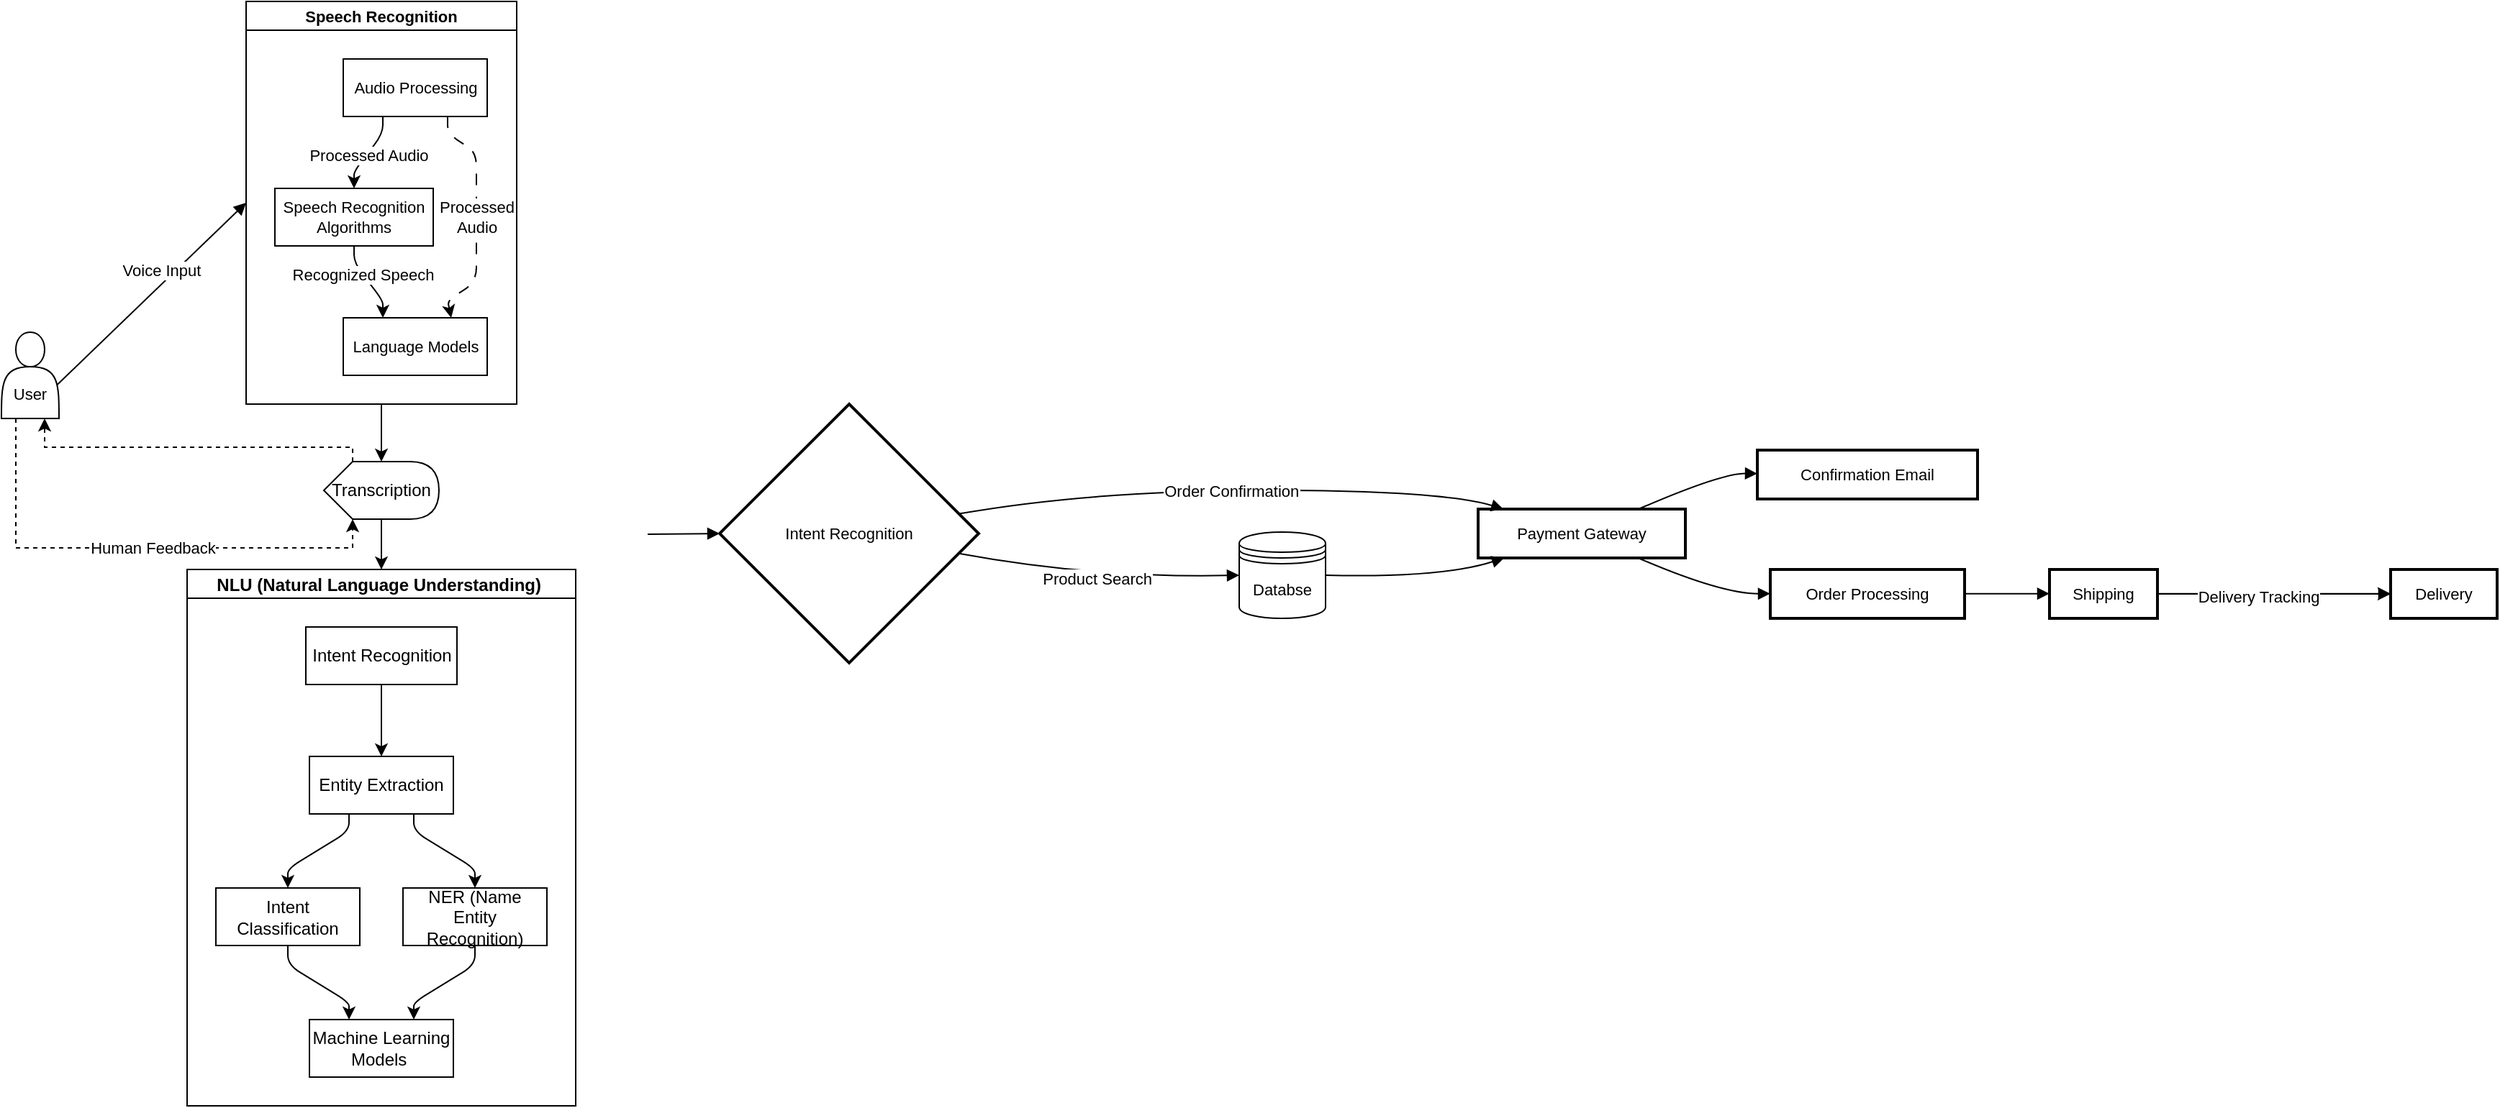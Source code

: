 <mxfile version="23.1.6" type="github">
  <diagram name="Draft 1" id="ZrdwXDP2YWiD1Us1WPxH">
    <mxGraphModel dx="1645" dy="1600" grid="1" gridSize="10" guides="1" tooltips="1" connect="1" arrows="1" fold="1" page="1" pageScale="1" pageWidth="850" pageHeight="1100" math="0" shadow="0">
      <root>
        <mxCell id="0" />
        <mxCell id="1" parent="0" />
        <mxCell id="4" value="Intent Recognition" style="rhombus;strokeWidth=2;whiteSpace=wrap;fontSize=11;" parent="1" vertex="1">
          <mxGeometry x="289" width="180" height="180" as="geometry" />
        </mxCell>
        <mxCell id="6" value="Payment Gateway" style="whiteSpace=wrap;strokeWidth=2;fontSize=11;" parent="1" vertex="1">
          <mxGeometry x="816" y="73" width="144" height="34" as="geometry" />
        </mxCell>
        <mxCell id="7" value="Confirmation Email" style="whiteSpace=wrap;strokeWidth=2;fontSize=11;" parent="1" vertex="1">
          <mxGeometry x="1010" y="32" width="153" height="34" as="geometry" />
        </mxCell>
        <mxCell id="8" value="Order Processing" style="whiteSpace=wrap;strokeWidth=2;fontSize=11;" parent="1" vertex="1">
          <mxGeometry x="1019" y="115" width="135" height="34" as="geometry" />
        </mxCell>
        <mxCell id="pCvcvCtToUKpEbA1IYFl-45" value="" style="edgeStyle=orthogonalEdgeStyle;rounded=0;orthogonalLoop=1;jettySize=auto;html=1;" edge="1" parent="1" source="9" target="10">
          <mxGeometry relative="1" as="geometry" />
        </mxCell>
        <mxCell id="9" value="Shipping" style="whiteSpace=wrap;strokeWidth=2;fontSize=11;" parent="1" vertex="1">
          <mxGeometry x="1213" y="115" width="75" height="34" as="geometry" />
        </mxCell>
        <mxCell id="10" value="Delivery" style="whiteSpace=wrap;strokeWidth=2;fontSize=11;" parent="1" vertex="1">
          <mxGeometry x="1450" y="115" width="74" height="34" as="geometry" />
        </mxCell>
        <mxCell id="11" value="" style="curved=1;startArrow=none;endArrow=block;exitX=0.75;exitY=0.75;exitDx=0;exitDy=0;exitPerimeter=0;fontSize=11;entryX=0;entryY=0.5;entryDx=0;entryDy=0;" parent="1" source="M5u9frMeLvFPCN_YoxES-26" target="M5u9frMeLvFPCN_YoxES-38" edge="1">
          <mxGeometry relative="1" as="geometry">
            <Array as="points" />
            <mxPoint x="-53" y="90.07" as="sourcePoint" />
            <mxPoint x="28" y="-220" as="targetPoint" />
          </mxGeometry>
        </mxCell>
        <mxCell id="M5u9frMeLvFPCN_YoxES-27" value="Voice Input" style="edgeLabel;html=1;align=center;verticalAlign=middle;resizable=0;points=[];fontSize=11;" vertex="1" connectable="0" parent="11">
          <mxGeometry x="0.3" y="4" relative="1" as="geometry">
            <mxPoint x="-8" y="2" as="offset" />
          </mxGeometry>
        </mxCell>
        <mxCell id="12" value="" style="curved=1;startArrow=none;endArrow=block;exitX=1.0;exitY=0.502;entryX=0.0;entryY=0.5;fontSize=11;" parent="1" target="4" edge="1">
          <mxGeometry relative="1" as="geometry">
            <Array as="points" />
            <mxPoint x="239" y="90.455" as="sourcePoint" />
          </mxGeometry>
        </mxCell>
        <mxCell id="13" value="Product Search" style="curved=1;startArrow=none;endArrow=block;exitX=1.001;exitY=0.591;entryX=0;entryY=0.5;entryDx=0;entryDy=0;fontSize=11;" parent="1" source="4" target="M5u9frMeLvFPCN_YoxES-25" edge="1">
          <mxGeometry relative="1" as="geometry">
            <Array as="points">
              <mxPoint x="548" y="121" />
            </Array>
            <mxPoint x="660" y="120" as="targetPoint" />
          </mxGeometry>
        </mxCell>
        <mxCell id="14" value="Order Confirmation" style="curved=1;startArrow=none;endArrow=block;exitX=1.001;exitY=0.41;entryX=0.129;entryY=0.009;fontSize=11;" parent="1" source="4" target="6" edge="1">
          <mxGeometry relative="1" as="geometry">
            <Array as="points">
              <mxPoint x="548" y="60" />
              <mxPoint x="791" y="60" />
            </Array>
          </mxGeometry>
        </mxCell>
        <mxCell id="15" value="" style="curved=1;startArrow=none;endArrow=block;exitX=1;exitY=0.5;entryX=0.129;entryY=0.995;exitDx=0;exitDy=0;fontSize=11;" parent="1" source="M5u9frMeLvFPCN_YoxES-25" target="6" edge="1">
          <mxGeometry relative="1" as="geometry">
            <Array as="points">
              <mxPoint x="791" y="121" />
            </Array>
            <mxPoint x="720" y="120" as="sourcePoint" />
          </mxGeometry>
        </mxCell>
        <mxCell id="16" value="" style="curved=1;startArrow=none;endArrow=block;exitX=0.769;exitY=0.009;entryX=-0.001;entryY=0.48;fontSize=11;" parent="1" source="6" target="7" edge="1">
          <mxGeometry relative="1" as="geometry">
            <Array as="points">
              <mxPoint x="985" y="48" />
            </Array>
          </mxGeometry>
        </mxCell>
        <mxCell id="17" value="" style="curved=1;startArrow=none;endArrow=block;exitX=0.769;exitY=0.995;entryX=-0.001;entryY=0.495;fontSize=11;" parent="1" source="6" target="8" edge="1">
          <mxGeometry relative="1" as="geometry">
            <Array as="points">
              <mxPoint x="985" y="132" />
            </Array>
          </mxGeometry>
        </mxCell>
        <mxCell id="18" value="" style="curved=1;startArrow=none;endArrow=block;exitX=0.996;exitY=0.495;entryX=-0.004;entryY=0.495;fontSize=11;" parent="1" source="8" target="9" edge="1">
          <mxGeometry relative="1" as="geometry">
            <Array as="points" />
          </mxGeometry>
        </mxCell>
        <mxCell id="19" value="" style="curved=1;startArrow=none;endArrow=block;exitX=0.998;exitY=0.495;entryX=-0.002;entryY=0.495;fontSize=11;" parent="1" source="9" target="10" edge="1">
          <mxGeometry relative="1" as="geometry">
            <Array as="points" />
          </mxGeometry>
        </mxCell>
        <mxCell id="pCvcvCtToUKpEbA1IYFl-46" value="Delivery Tracking" style="edgeLabel;html=1;align=center;verticalAlign=middle;resizable=0;points=[];" vertex="1" connectable="0" parent="19">
          <mxGeometry x="-0.137" y="-2" relative="1" as="geometry">
            <mxPoint as="offset" />
          </mxGeometry>
        </mxCell>
        <mxCell id="M5u9frMeLvFPCN_YoxES-25" value="Databse" style="shape=datastore;whiteSpace=wrap;html=1;fontSize=11;" vertex="1" parent="1">
          <mxGeometry x="650" y="89" width="60" height="60" as="geometry" />
        </mxCell>
        <mxCell id="M5u9frMeLvFPCN_YoxES-26" value="&lt;br style=&quot;font-size: 11px;&quot;&gt;&lt;br style=&quot;font-size: 11px;&quot;&gt;User" style="shape=actor;whiteSpace=wrap;html=1;fontSize=11;" vertex="1" parent="1">
          <mxGeometry x="-210" y="-50" width="40" height="60" as="geometry" />
        </mxCell>
        <mxCell id="pCvcvCtToUKpEbA1IYFl-48" style="edgeStyle=orthogonalEdgeStyle;rounded=0;orthogonalLoop=1;jettySize=auto;html=1;exitX=0.5;exitY=1;exitDx=0;exitDy=0;" edge="1" parent="1" source="M5u9frMeLvFPCN_YoxES-38" target="pCvcvCtToUKpEbA1IYFl-30">
          <mxGeometry relative="1" as="geometry" />
        </mxCell>
        <mxCell id="M5u9frMeLvFPCN_YoxES-38" value="Speech Recognition" style="swimlane;startSize=20;horizontal=1;childLayout=flowLayout;flowOrientation=north;resizable=1;interRankCellSpacing=50;containerType=tree;fontSize=11;rotation=0;rounded=0;direction=east;movable=1;rotatable=1;deletable=1;editable=1;locked=0;connectable=1;autosize=1;" vertex="1" parent="1">
          <mxGeometry x="-40" y="-280" width="188" height="280" as="geometry">
            <mxRectangle x="-40" y="-280" width="270" height="60" as="alternateBounds" />
          </mxGeometry>
        </mxCell>
        <mxCell id="M5u9frMeLvFPCN_YoxES-39" value="Audio Processing" style="whiteSpace=wrap;html=1;fontSize=11;" vertex="1" parent="M5u9frMeLvFPCN_YoxES-38">
          <mxGeometry x="67.5" y="40" width="100" height="40" as="geometry" />
        </mxCell>
        <mxCell id="M5u9frMeLvFPCN_YoxES-40" value="&lt;font style=&quot;font-size: 11px;&quot;&gt;Speech Recognition Algorithms&lt;/font&gt;" style="whiteSpace=wrap;html=1;fontSize=11;" vertex="1" parent="M5u9frMeLvFPCN_YoxES-38">
          <mxGeometry x="20" y="130" width="110" height="40" as="geometry" />
        </mxCell>
        <mxCell id="M5u9frMeLvFPCN_YoxES-41" value="" style="html=1;rounded=1;curved=0;sourcePerimeterSpacing=0;targetPerimeterSpacing=0;startSize=6;endSize=6;noEdgeStyle=1;orthogonal=1;fontSize=11;" edge="1" parent="M5u9frMeLvFPCN_YoxES-38" source="M5u9frMeLvFPCN_YoxES-39" target="M5u9frMeLvFPCN_YoxES-40">
          <mxGeometry relative="1" as="geometry">
            <Array as="points">
              <mxPoint x="95" y="92" />
              <mxPoint x="75" y="118" />
            </Array>
          </mxGeometry>
        </mxCell>
        <mxCell id="M5u9frMeLvFPCN_YoxES-51" value="Processed Audio" style="edgeLabel;html=1;align=center;verticalAlign=middle;resizable=0;points=[];fontSize=11;" vertex="1" connectable="0" parent="M5u9frMeLvFPCN_YoxES-41">
          <mxGeometry x="0.057" y="1" relative="1" as="geometry">
            <mxPoint as="offset" />
          </mxGeometry>
        </mxCell>
        <mxCell id="M5u9frMeLvFPCN_YoxES-43" value="" style="html=1;rounded=1;curved=0;sourcePerimeterSpacing=0;targetPerimeterSpacing=0;startSize=6;endSize=6;noEdgeStyle=1;orthogonal=1;fontSize=11;dashed=1;dashPattern=8 8;entryX=0.75;entryY=0;entryDx=0;entryDy=0;" edge="1" parent="M5u9frMeLvFPCN_YoxES-38" source="M5u9frMeLvFPCN_YoxES-39" target="M5u9frMeLvFPCN_YoxES-44">
          <mxGeometry relative="1" as="geometry">
            <Array as="points">
              <mxPoint x="140" y="92" />
              <mxPoint x="160" y="105" />
              <mxPoint x="160" y="195" />
              <mxPoint x="140" y="208" />
            </Array>
          </mxGeometry>
        </mxCell>
        <mxCell id="M5u9frMeLvFPCN_YoxES-49" value="Processed &lt;br style=&quot;font-size: 11px;&quot;&gt;Audio" style="edgeLabel;html=1;align=center;verticalAlign=middle;resizable=0;points=[];fontSize=11;" vertex="1" connectable="0" parent="M5u9frMeLvFPCN_YoxES-43">
          <mxGeometry x="-0.058" y="-4" relative="1" as="geometry">
            <mxPoint x="4" y="4" as="offset" />
          </mxGeometry>
        </mxCell>
        <mxCell id="M5u9frMeLvFPCN_YoxES-44" value="Language Models" style="whiteSpace=wrap;html=1;fontSize=11;" vertex="1" parent="M5u9frMeLvFPCN_YoxES-38">
          <mxGeometry x="67.5" y="220" width="100" height="40" as="geometry" />
        </mxCell>
        <mxCell id="M5u9frMeLvFPCN_YoxES-45" value="" style="html=1;rounded=1;curved=0;sourcePerimeterSpacing=0;targetPerimeterSpacing=0;startSize=6;endSize=6;noEdgeStyle=1;orthogonal=1;fontSize=11;" edge="1" parent="M5u9frMeLvFPCN_YoxES-38" source="M5u9frMeLvFPCN_YoxES-40" target="M5u9frMeLvFPCN_YoxES-44">
          <mxGeometry relative="1" as="geometry">
            <Array as="points">
              <mxPoint x="75" y="182" />
              <mxPoint x="95" y="208" />
            </Array>
          </mxGeometry>
        </mxCell>
        <mxCell id="pCvcvCtToUKpEbA1IYFl-24" value="Recognized Speech" style="edgeLabel;html=1;align=center;verticalAlign=middle;resizable=0;points=[];fontSize=11;" vertex="1" connectable="0" parent="M5u9frMeLvFPCN_YoxES-45">
          <mxGeometry x="-0.242" relative="1" as="geometry">
            <mxPoint as="offset" />
          </mxGeometry>
        </mxCell>
        <mxCell id="pCvcvCtToUKpEbA1IYFl-49" style="edgeStyle=orthogonalEdgeStyle;rounded=0;orthogonalLoop=1;jettySize=auto;html=1;exitX=0;exitY=0;exitDx=40;exitDy=40;exitPerimeter=0;entryX=0.5;entryY=0;entryDx=0;entryDy=0;" edge="1" parent="1" source="pCvcvCtToUKpEbA1IYFl-30" target="pCvcvCtToUKpEbA1IYFl-31">
          <mxGeometry relative="1" as="geometry" />
        </mxCell>
        <mxCell id="pCvcvCtToUKpEbA1IYFl-50" style="edgeStyle=orthogonalEdgeStyle;rounded=0;orthogonalLoop=1;jettySize=auto;html=1;exitX=0;exitY=0;exitDx=20;exitDy=0;exitPerimeter=0;entryX=0.75;entryY=1;entryDx=0;entryDy=0;dashed=1;" edge="1" parent="1" source="pCvcvCtToUKpEbA1IYFl-30" target="M5u9frMeLvFPCN_YoxES-26">
          <mxGeometry relative="1" as="geometry">
            <Array as="points">
              <mxPoint x="34" y="30" />
              <mxPoint x="-180" y="30" />
            </Array>
          </mxGeometry>
        </mxCell>
        <mxCell id="pCvcvCtToUKpEbA1IYFl-30" value="Transcription" style="shape=display;whiteSpace=wrap;html=1;" vertex="1" parent="1">
          <mxGeometry x="14" y="40" width="80" height="40" as="geometry" />
        </mxCell>
        <mxCell id="pCvcvCtToUKpEbA1IYFl-31" value="NLU (Natural Language Understanding) " style="swimlane;startSize=20;horizontal=1;childLayout=flowLayout;flowOrientation=north;resizable=1;interRankCellSpacing=50;containerType=tree;fontSize=12;autosize=1;" vertex="1" parent="1">
          <mxGeometry x="-81" y="115" width="270" height="373" as="geometry">
            <mxRectangle x="-60" y="115" width="270" height="30" as="alternateBounds" />
          </mxGeometry>
        </mxCell>
        <mxCell id="pCvcvCtToUKpEbA1IYFl-32" value="Entity Extraction" style="whiteSpace=wrap;html=1;" vertex="1" parent="pCvcvCtToUKpEbA1IYFl-31">
          <mxGeometry x="85" y="130" width="100" height="40" as="geometry" />
        </mxCell>
        <mxCell id="pCvcvCtToUKpEbA1IYFl-33" value="Intent Classification" style="whiteSpace=wrap;html=1;" vertex="1" parent="pCvcvCtToUKpEbA1IYFl-31">
          <mxGeometry x="20" y="221.5" width="100" height="40" as="geometry" />
        </mxCell>
        <mxCell id="pCvcvCtToUKpEbA1IYFl-34" value="" style="html=1;rounded=1;curved=0;sourcePerimeterSpacing=0;targetPerimeterSpacing=0;startSize=6;endSize=6;noEdgeStyle=1;orthogonal=1;" edge="1" parent="pCvcvCtToUKpEbA1IYFl-31" source="pCvcvCtToUKpEbA1IYFl-32" target="pCvcvCtToUKpEbA1IYFl-33">
          <mxGeometry relative="1" as="geometry">
            <Array as="points">
              <mxPoint x="112.5" y="182" />
              <mxPoint x="70" y="208.0" />
            </Array>
          </mxGeometry>
        </mxCell>
        <mxCell id="pCvcvCtToUKpEbA1IYFl-35" value="NER (Name Entity Recognition)" style="whiteSpace=wrap;html=1;" vertex="1" parent="pCvcvCtToUKpEbA1IYFl-31">
          <mxGeometry x="150" y="221.5" width="100" height="40" as="geometry" />
        </mxCell>
        <mxCell id="pCvcvCtToUKpEbA1IYFl-36" value="" style="html=1;rounded=1;curved=0;sourcePerimeterSpacing=0;targetPerimeterSpacing=0;startSize=6;endSize=6;noEdgeStyle=1;orthogonal=1;" edge="1" parent="pCvcvCtToUKpEbA1IYFl-31" source="pCvcvCtToUKpEbA1IYFl-32" target="pCvcvCtToUKpEbA1IYFl-35">
          <mxGeometry relative="1" as="geometry">
            <Array as="points">
              <mxPoint x="157.5" y="182" />
              <mxPoint x="200" y="208.0" />
            </Array>
          </mxGeometry>
        </mxCell>
        <mxCell id="pCvcvCtToUKpEbA1IYFl-37" value="Machine Learning Models&amp;nbsp;" style="whiteSpace=wrap;html=1;" vertex="1" parent="pCvcvCtToUKpEbA1IYFl-31">
          <mxGeometry x="85" y="313.0" width="100" height="40" as="geometry" />
        </mxCell>
        <mxCell id="pCvcvCtToUKpEbA1IYFl-38" value="" style="html=1;rounded=1;curved=0;sourcePerimeterSpacing=0;targetPerimeterSpacing=0;startSize=6;endSize=6;noEdgeStyle=1;orthogonal=1;" edge="1" parent="pCvcvCtToUKpEbA1IYFl-31" source="pCvcvCtToUKpEbA1IYFl-33" target="pCvcvCtToUKpEbA1IYFl-37">
          <mxGeometry relative="1" as="geometry">
            <Array as="points">
              <mxPoint x="70" y="275.0" />
              <mxPoint x="112.5" y="301.0" />
            </Array>
          </mxGeometry>
        </mxCell>
        <mxCell id="pCvcvCtToUKpEbA1IYFl-39" value="" style="html=1;rounded=1;curved=0;sourcePerimeterSpacing=0;targetPerimeterSpacing=0;startSize=6;endSize=6;noEdgeStyle=1;orthogonal=1;" edge="1" parent="pCvcvCtToUKpEbA1IYFl-31" source="pCvcvCtToUKpEbA1IYFl-35" target="pCvcvCtToUKpEbA1IYFl-37">
          <mxGeometry relative="1" as="geometry">
            <Array as="points">
              <mxPoint x="200" y="275.0" />
              <mxPoint x="157.5" y="301.0" />
            </Array>
          </mxGeometry>
        </mxCell>
        <mxCell id="pCvcvCtToUKpEbA1IYFl-44" style="edgeStyle=orthogonalEdgeStyle;rounded=0;orthogonalLoop=1;jettySize=auto;html=1;entryX=0.5;entryY=0;entryDx=0;entryDy=0;noEdgeStyle=1;orthogonal=1;" edge="1" parent="pCvcvCtToUKpEbA1IYFl-31" source="pCvcvCtToUKpEbA1IYFl-43" target="pCvcvCtToUKpEbA1IYFl-32">
          <mxGeometry relative="1" as="geometry">
            <Array as="points">
              <mxPoint x="135" y="92" />
              <mxPoint x="135" y="118" />
            </Array>
          </mxGeometry>
        </mxCell>
        <mxCell id="pCvcvCtToUKpEbA1IYFl-43" value="Intent Recognition" style="rounded=0;whiteSpace=wrap;html=1;" vertex="1" parent="pCvcvCtToUKpEbA1IYFl-31">
          <mxGeometry x="82.5" y="40" width="105" height="40" as="geometry" />
        </mxCell>
        <mxCell id="pCvcvCtToUKpEbA1IYFl-51" style="edgeStyle=orthogonalEdgeStyle;rounded=0;orthogonalLoop=1;jettySize=auto;html=1;exitX=0.25;exitY=1;exitDx=0;exitDy=0;entryX=0;entryY=0;entryDx=20;entryDy=40;entryPerimeter=0;dashed=1;" edge="1" parent="1" source="M5u9frMeLvFPCN_YoxES-26" target="pCvcvCtToUKpEbA1IYFl-30">
          <mxGeometry relative="1" as="geometry" />
        </mxCell>
        <mxCell id="pCvcvCtToUKpEbA1IYFl-54" value="Human Feedback" style="edgeLabel;html=1;align=center;verticalAlign=middle;resizable=0;points=[];" vertex="1" connectable="0" parent="pCvcvCtToUKpEbA1IYFl-51">
          <mxGeometry x="0.073" relative="1" as="geometry">
            <mxPoint as="offset" />
          </mxGeometry>
        </mxCell>
      </root>
    </mxGraphModel>
  </diagram>
</mxfile>
